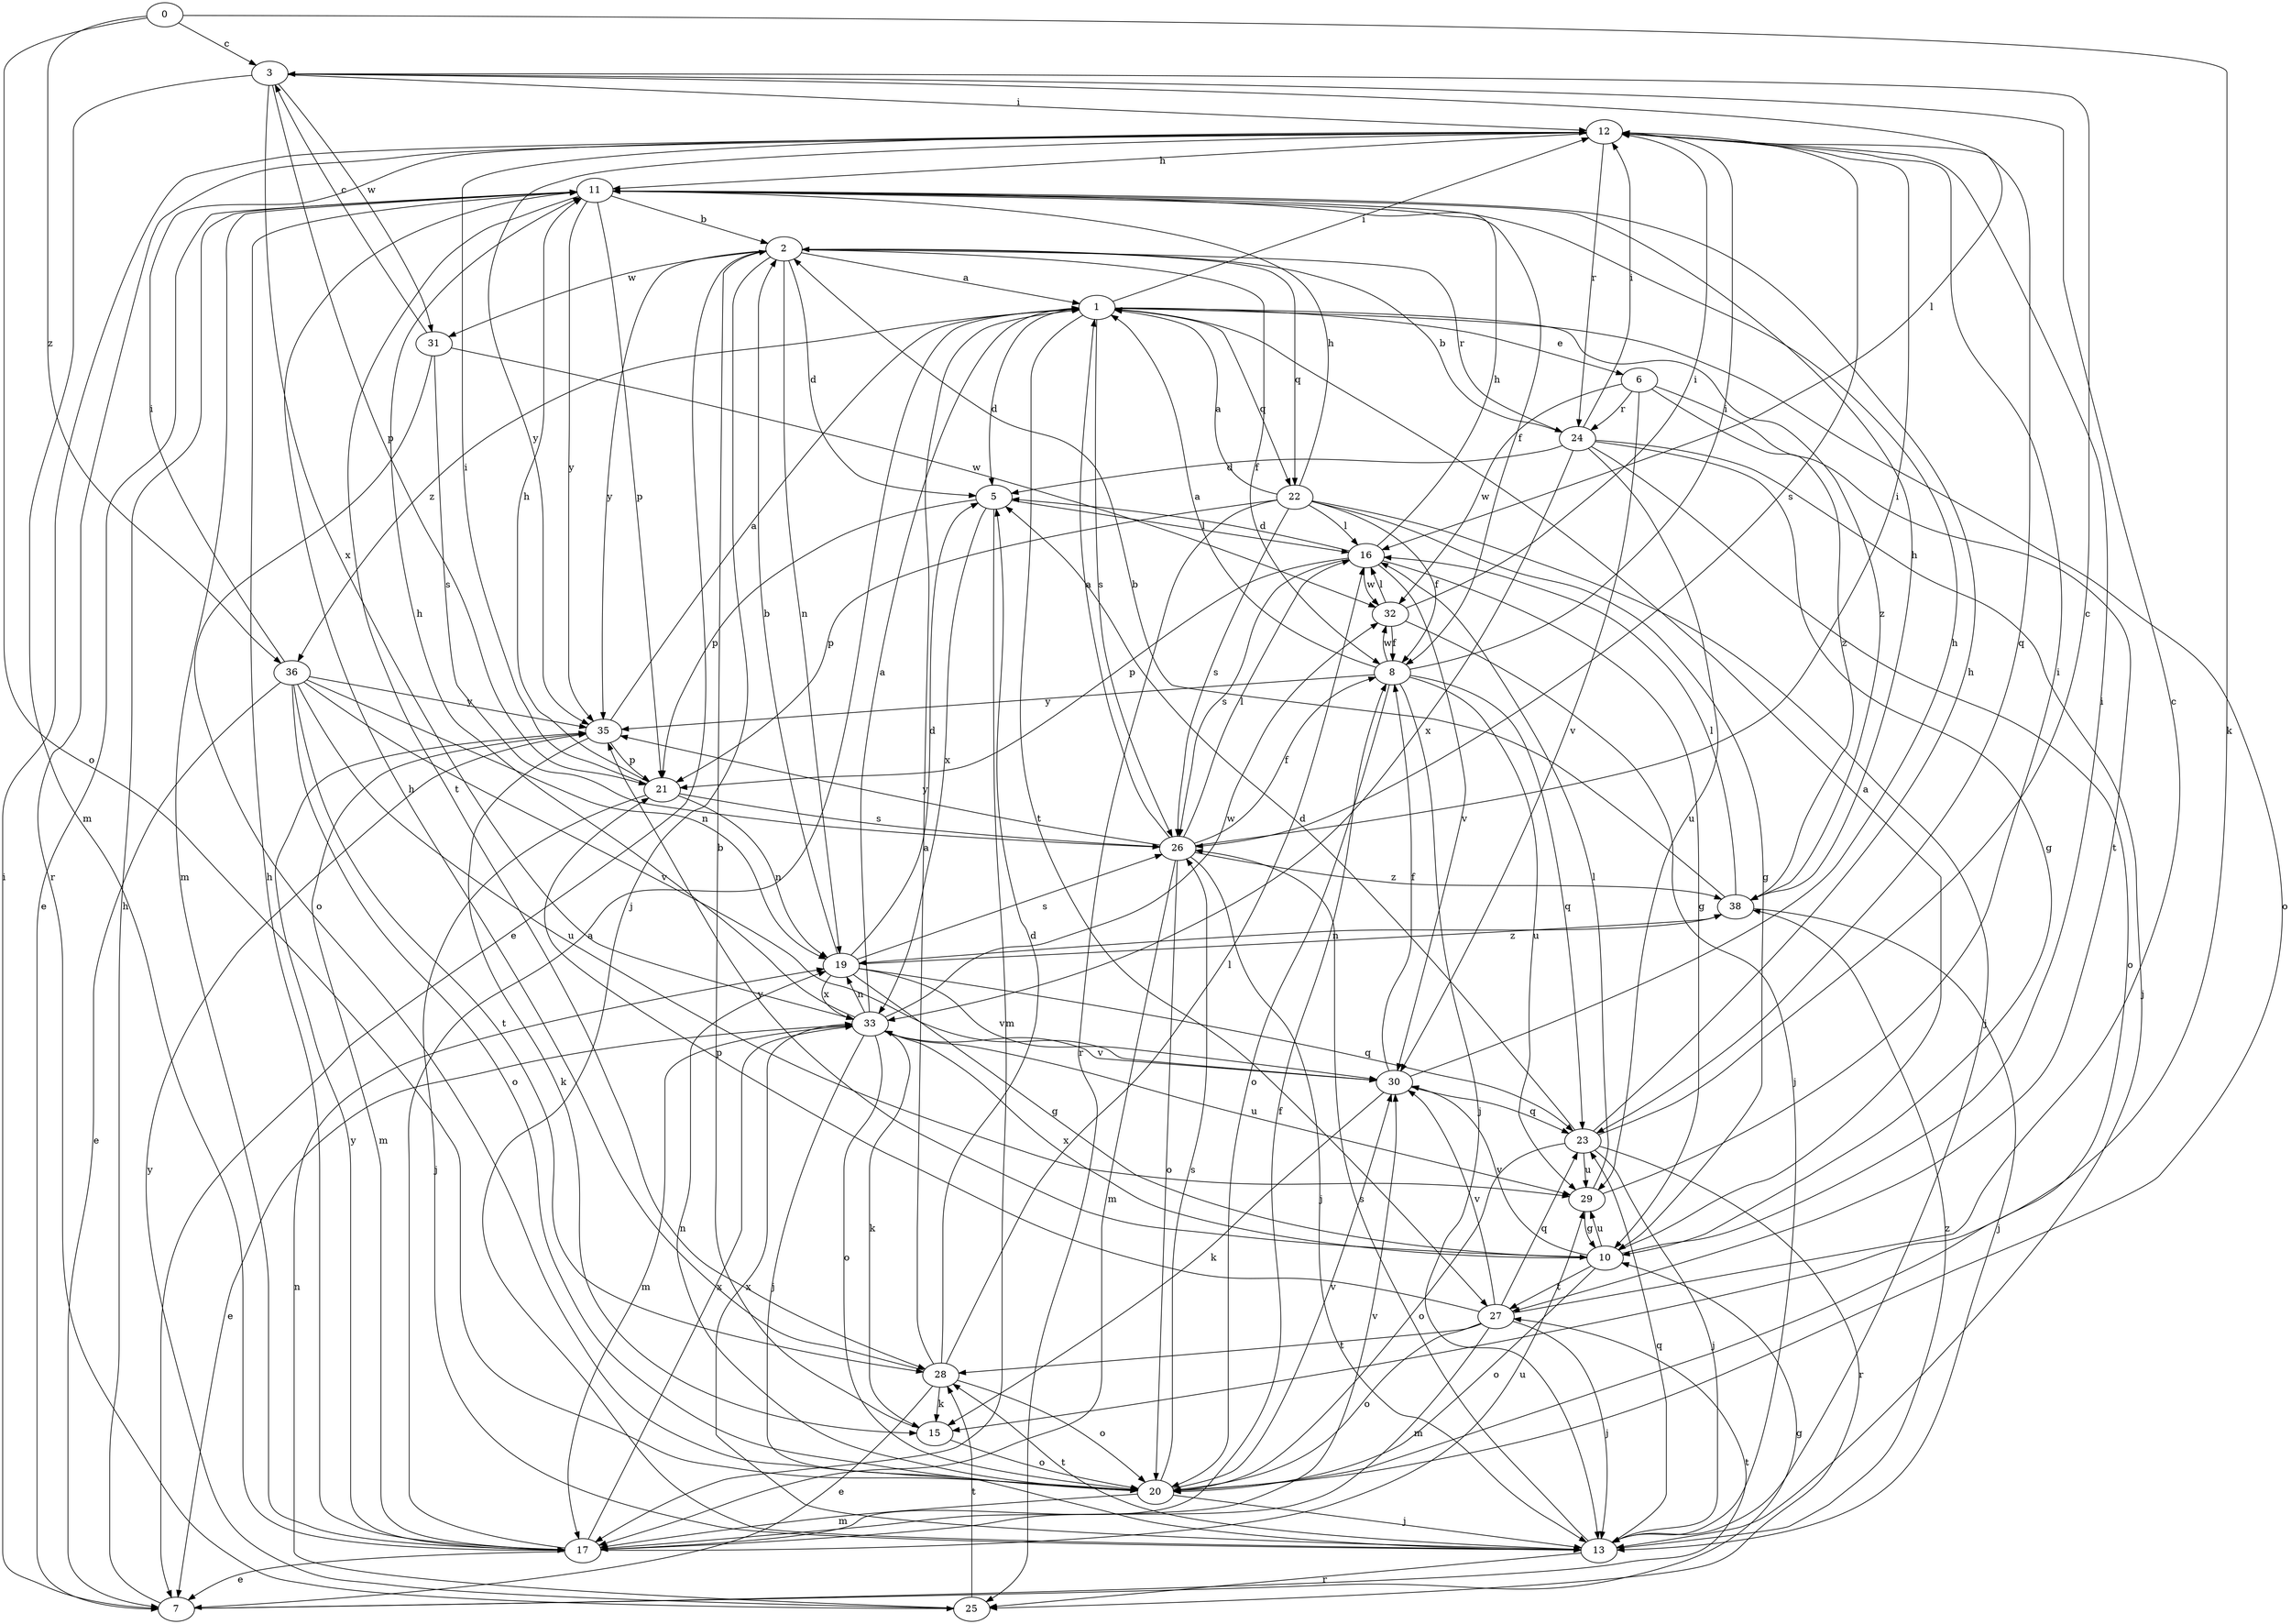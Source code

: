 strict digraph  {
0;
1;
2;
3;
5;
6;
7;
8;
10;
11;
12;
13;
15;
16;
17;
19;
20;
21;
22;
23;
24;
25;
26;
27;
28;
29;
30;
31;
32;
33;
35;
36;
38;
0 -> 3  [label=c];
0 -> 15  [label=k];
0 -> 20  [label=o];
0 -> 36  [label=z];
1 -> 5  [label=d];
1 -> 6  [label=e];
1 -> 12  [label=i];
1 -> 20  [label=o];
1 -> 22  [label=q];
1 -> 26  [label=s];
1 -> 27  [label=t];
1 -> 36  [label=z];
1 -> 38  [label=z];
2 -> 1  [label=a];
2 -> 5  [label=d];
2 -> 7  [label=e];
2 -> 8  [label=f];
2 -> 13  [label=j];
2 -> 19  [label=n];
2 -> 22  [label=q];
2 -> 24  [label=r];
2 -> 31  [label=w];
2 -> 35  [label=y];
3 -> 12  [label=i];
3 -> 16  [label=l];
3 -> 17  [label=m];
3 -> 21  [label=p];
3 -> 31  [label=w];
3 -> 33  [label=x];
5 -> 16  [label=l];
5 -> 17  [label=m];
5 -> 21  [label=p];
5 -> 33  [label=x];
6 -> 24  [label=r];
6 -> 27  [label=t];
6 -> 30  [label=v];
6 -> 32  [label=w];
6 -> 38  [label=z];
7 -> 10  [label=g];
7 -> 11  [label=h];
7 -> 12  [label=i];
7 -> 27  [label=t];
8 -> 1  [label=a];
8 -> 12  [label=i];
8 -> 13  [label=j];
8 -> 20  [label=o];
8 -> 23  [label=q];
8 -> 29  [label=u];
8 -> 32  [label=w];
8 -> 35  [label=y];
10 -> 1  [label=a];
10 -> 12  [label=i];
10 -> 20  [label=o];
10 -> 27  [label=t];
10 -> 29  [label=u];
10 -> 30  [label=v];
10 -> 33  [label=x];
10 -> 35  [label=y];
11 -> 2  [label=b];
11 -> 7  [label=e];
11 -> 8  [label=f];
11 -> 17  [label=m];
11 -> 21  [label=p];
11 -> 28  [label=t];
11 -> 35  [label=y];
12 -> 11  [label=h];
12 -> 23  [label=q];
12 -> 24  [label=r];
12 -> 25  [label=r];
12 -> 26  [label=s];
12 -> 35  [label=y];
13 -> 23  [label=q];
13 -> 25  [label=r];
13 -> 26  [label=s];
13 -> 28  [label=t];
13 -> 33  [label=x];
13 -> 38  [label=z];
15 -> 2  [label=b];
15 -> 20  [label=o];
16 -> 5  [label=d];
16 -> 10  [label=g];
16 -> 11  [label=h];
16 -> 21  [label=p];
16 -> 26  [label=s];
16 -> 30  [label=v];
16 -> 32  [label=w];
17 -> 1  [label=a];
17 -> 7  [label=e];
17 -> 8  [label=f];
17 -> 11  [label=h];
17 -> 29  [label=u];
17 -> 30  [label=v];
17 -> 33  [label=x];
17 -> 35  [label=y];
19 -> 2  [label=b];
19 -> 5  [label=d];
19 -> 10  [label=g];
19 -> 23  [label=q];
19 -> 26  [label=s];
19 -> 30  [label=v];
19 -> 33  [label=x];
19 -> 38  [label=z];
20 -> 13  [label=j];
20 -> 17  [label=m];
20 -> 19  [label=n];
20 -> 26  [label=s];
20 -> 30  [label=v];
21 -> 11  [label=h];
21 -> 12  [label=i];
21 -> 13  [label=j];
21 -> 19  [label=n];
21 -> 26  [label=s];
22 -> 1  [label=a];
22 -> 8  [label=f];
22 -> 10  [label=g];
22 -> 11  [label=h];
22 -> 13  [label=j];
22 -> 16  [label=l];
22 -> 21  [label=p];
22 -> 25  [label=r];
22 -> 26  [label=s];
23 -> 3  [label=c];
23 -> 5  [label=d];
23 -> 11  [label=h];
23 -> 13  [label=j];
23 -> 20  [label=o];
23 -> 25  [label=r];
23 -> 29  [label=u];
24 -> 2  [label=b];
24 -> 5  [label=d];
24 -> 10  [label=g];
24 -> 12  [label=i];
24 -> 13  [label=j];
24 -> 20  [label=o];
24 -> 29  [label=u];
24 -> 33  [label=x];
25 -> 19  [label=n];
25 -> 28  [label=t];
25 -> 35  [label=y];
26 -> 1  [label=a];
26 -> 8  [label=f];
26 -> 12  [label=i];
26 -> 13  [label=j];
26 -> 16  [label=l];
26 -> 17  [label=m];
26 -> 20  [label=o];
26 -> 35  [label=y];
26 -> 38  [label=z];
27 -> 3  [label=c];
27 -> 13  [label=j];
27 -> 17  [label=m];
27 -> 20  [label=o];
27 -> 21  [label=p];
27 -> 23  [label=q];
27 -> 28  [label=t];
27 -> 30  [label=v];
28 -> 1  [label=a];
28 -> 5  [label=d];
28 -> 7  [label=e];
28 -> 11  [label=h];
28 -> 15  [label=k];
28 -> 16  [label=l];
28 -> 20  [label=o];
29 -> 10  [label=g];
29 -> 12  [label=i];
29 -> 16  [label=l];
30 -> 8  [label=f];
30 -> 11  [label=h];
30 -> 15  [label=k];
30 -> 23  [label=q];
31 -> 3  [label=c];
31 -> 20  [label=o];
31 -> 26  [label=s];
31 -> 32  [label=w];
32 -> 8  [label=f];
32 -> 12  [label=i];
32 -> 13  [label=j];
32 -> 16  [label=l];
33 -> 1  [label=a];
33 -> 7  [label=e];
33 -> 11  [label=h];
33 -> 13  [label=j];
33 -> 15  [label=k];
33 -> 17  [label=m];
33 -> 19  [label=n];
33 -> 20  [label=o];
33 -> 29  [label=u];
33 -> 30  [label=v];
33 -> 32  [label=w];
35 -> 1  [label=a];
35 -> 15  [label=k];
35 -> 17  [label=m];
35 -> 21  [label=p];
36 -> 7  [label=e];
36 -> 12  [label=i];
36 -> 19  [label=n];
36 -> 20  [label=o];
36 -> 28  [label=t];
36 -> 29  [label=u];
36 -> 30  [label=v];
36 -> 35  [label=y];
38 -> 2  [label=b];
38 -> 11  [label=h];
38 -> 13  [label=j];
38 -> 16  [label=l];
38 -> 19  [label=n];
}
